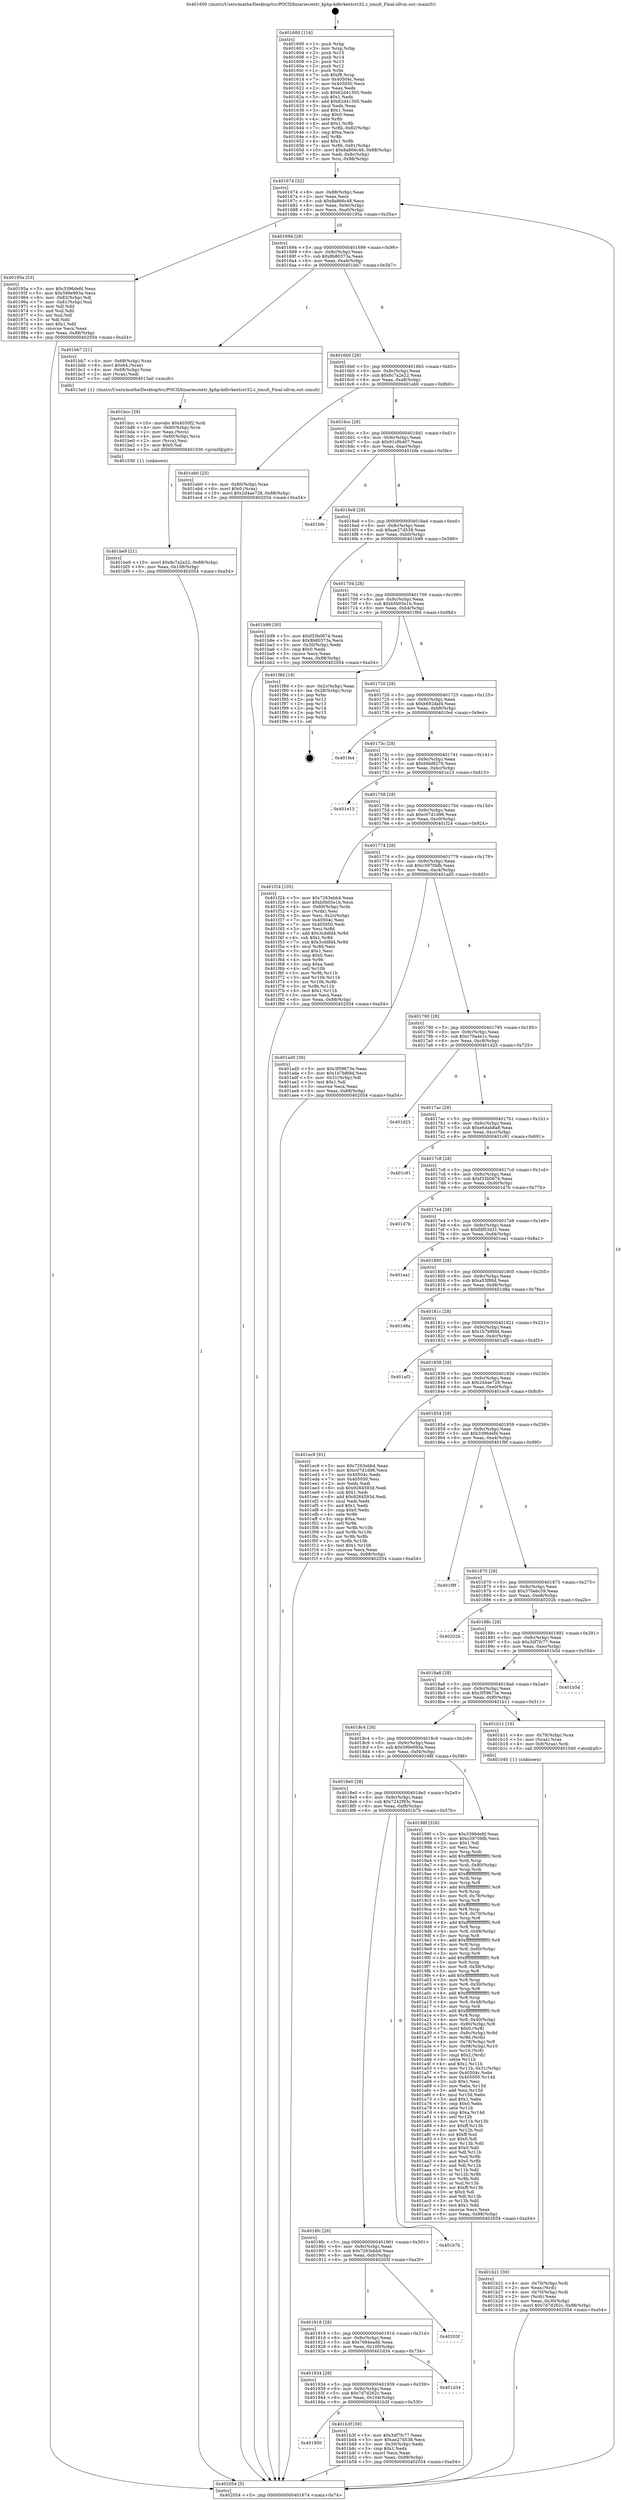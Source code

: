 digraph "0x401600" {
  label = "0x401600 (/mnt/c/Users/mathe/Desktop/tcc/POCII/binaries/extr_kphp-kdbvkextcrc32.c_xmult_Final-ollvm.out::main(0))"
  labelloc = "t"
  node[shape=record]

  Entry [label="",width=0.3,height=0.3,shape=circle,fillcolor=black,style=filled]
  "0x401674" [label="{
     0x401674 [32]\l
     | [instrs]\l
     &nbsp;&nbsp;0x401674 \<+6\>: mov -0x88(%rbp),%eax\l
     &nbsp;&nbsp;0x40167a \<+2\>: mov %eax,%ecx\l
     &nbsp;&nbsp;0x40167c \<+6\>: sub $0x8a866c48,%ecx\l
     &nbsp;&nbsp;0x401682 \<+6\>: mov %eax,-0x9c(%rbp)\l
     &nbsp;&nbsp;0x401688 \<+6\>: mov %ecx,-0xa0(%rbp)\l
     &nbsp;&nbsp;0x40168e \<+6\>: je 000000000040195a \<main+0x35a\>\l
  }"]
  "0x40195a" [label="{
     0x40195a [53]\l
     | [instrs]\l
     &nbsp;&nbsp;0x40195a \<+5\>: mov $0x3396defd,%eax\l
     &nbsp;&nbsp;0x40195f \<+5\>: mov $0x599e993a,%ecx\l
     &nbsp;&nbsp;0x401964 \<+6\>: mov -0x82(%rbp),%dl\l
     &nbsp;&nbsp;0x40196a \<+7\>: mov -0x81(%rbp),%sil\l
     &nbsp;&nbsp;0x401971 \<+3\>: mov %dl,%dil\l
     &nbsp;&nbsp;0x401974 \<+3\>: and %sil,%dil\l
     &nbsp;&nbsp;0x401977 \<+3\>: xor %sil,%dl\l
     &nbsp;&nbsp;0x40197a \<+3\>: or %dl,%dil\l
     &nbsp;&nbsp;0x40197d \<+4\>: test $0x1,%dil\l
     &nbsp;&nbsp;0x401981 \<+3\>: cmovne %ecx,%eax\l
     &nbsp;&nbsp;0x401984 \<+6\>: mov %eax,-0x88(%rbp)\l
     &nbsp;&nbsp;0x40198a \<+5\>: jmp 0000000000402054 \<main+0xa54\>\l
  }"]
  "0x401694" [label="{
     0x401694 [28]\l
     | [instrs]\l
     &nbsp;&nbsp;0x401694 \<+5\>: jmp 0000000000401699 \<main+0x99\>\l
     &nbsp;&nbsp;0x401699 \<+6\>: mov -0x9c(%rbp),%eax\l
     &nbsp;&nbsp;0x40169f \<+5\>: sub $0x8b80373a,%eax\l
     &nbsp;&nbsp;0x4016a4 \<+6\>: mov %eax,-0xa4(%rbp)\l
     &nbsp;&nbsp;0x4016aa \<+6\>: je 0000000000401bb7 \<main+0x5b7\>\l
  }"]
  "0x402054" [label="{
     0x402054 [5]\l
     | [instrs]\l
     &nbsp;&nbsp;0x402054 \<+5\>: jmp 0000000000401674 \<main+0x74\>\l
  }"]
  "0x401600" [label="{
     0x401600 [116]\l
     | [instrs]\l
     &nbsp;&nbsp;0x401600 \<+1\>: push %rbp\l
     &nbsp;&nbsp;0x401601 \<+3\>: mov %rsp,%rbp\l
     &nbsp;&nbsp;0x401604 \<+2\>: push %r15\l
     &nbsp;&nbsp;0x401606 \<+2\>: push %r14\l
     &nbsp;&nbsp;0x401608 \<+2\>: push %r13\l
     &nbsp;&nbsp;0x40160a \<+2\>: push %r12\l
     &nbsp;&nbsp;0x40160c \<+1\>: push %rbx\l
     &nbsp;&nbsp;0x40160d \<+7\>: sub $0xf8,%rsp\l
     &nbsp;&nbsp;0x401614 \<+7\>: mov 0x40504c,%eax\l
     &nbsp;&nbsp;0x40161b \<+7\>: mov 0x405050,%ecx\l
     &nbsp;&nbsp;0x401622 \<+2\>: mov %eax,%edx\l
     &nbsp;&nbsp;0x401624 \<+6\>: sub $0x62d41305,%edx\l
     &nbsp;&nbsp;0x40162a \<+3\>: sub $0x1,%edx\l
     &nbsp;&nbsp;0x40162d \<+6\>: add $0x62d41305,%edx\l
     &nbsp;&nbsp;0x401633 \<+3\>: imul %edx,%eax\l
     &nbsp;&nbsp;0x401636 \<+3\>: and $0x1,%eax\l
     &nbsp;&nbsp;0x401639 \<+3\>: cmp $0x0,%eax\l
     &nbsp;&nbsp;0x40163c \<+4\>: sete %r8b\l
     &nbsp;&nbsp;0x401640 \<+4\>: and $0x1,%r8b\l
     &nbsp;&nbsp;0x401644 \<+7\>: mov %r8b,-0x82(%rbp)\l
     &nbsp;&nbsp;0x40164b \<+3\>: cmp $0xa,%ecx\l
     &nbsp;&nbsp;0x40164e \<+4\>: setl %r8b\l
     &nbsp;&nbsp;0x401652 \<+4\>: and $0x1,%r8b\l
     &nbsp;&nbsp;0x401656 \<+7\>: mov %r8b,-0x81(%rbp)\l
     &nbsp;&nbsp;0x40165d \<+10\>: movl $0x8a866c48,-0x88(%rbp)\l
     &nbsp;&nbsp;0x401667 \<+6\>: mov %edi,-0x8c(%rbp)\l
     &nbsp;&nbsp;0x40166d \<+7\>: mov %rsi,-0x98(%rbp)\l
  }"]
  Exit [label="",width=0.3,height=0.3,shape=circle,fillcolor=black,style=filled,peripheries=2]
  "0x401bb7" [label="{
     0x401bb7 [21]\l
     | [instrs]\l
     &nbsp;&nbsp;0x401bb7 \<+4\>: mov -0x68(%rbp),%rax\l
     &nbsp;&nbsp;0x401bbb \<+6\>: movl $0x64,(%rax)\l
     &nbsp;&nbsp;0x401bc1 \<+4\>: mov -0x68(%rbp),%rax\l
     &nbsp;&nbsp;0x401bc5 \<+2\>: mov (%rax),%edi\l
     &nbsp;&nbsp;0x401bc7 \<+5\>: call 00000000004013a0 \<xmult\>\l
     | [calls]\l
     &nbsp;&nbsp;0x4013a0 \{1\} (/mnt/c/Users/mathe/Desktop/tcc/POCII/binaries/extr_kphp-kdbvkextcrc32.c_xmult_Final-ollvm.out::xmult)\l
  }"]
  "0x4016b0" [label="{
     0x4016b0 [28]\l
     | [instrs]\l
     &nbsp;&nbsp;0x4016b0 \<+5\>: jmp 00000000004016b5 \<main+0xb5\>\l
     &nbsp;&nbsp;0x4016b5 \<+6\>: mov -0x9c(%rbp),%eax\l
     &nbsp;&nbsp;0x4016bb \<+5\>: sub $0x8c7a2e22,%eax\l
     &nbsp;&nbsp;0x4016c0 \<+6\>: mov %eax,-0xa8(%rbp)\l
     &nbsp;&nbsp;0x4016c6 \<+6\>: je 0000000000401eb0 \<main+0x8b0\>\l
  }"]
  "0x401be9" [label="{
     0x401be9 [21]\l
     | [instrs]\l
     &nbsp;&nbsp;0x401be9 \<+10\>: movl $0x8c7a2e22,-0x88(%rbp)\l
     &nbsp;&nbsp;0x401bf3 \<+6\>: mov %eax,-0x108(%rbp)\l
     &nbsp;&nbsp;0x401bf9 \<+5\>: jmp 0000000000402054 \<main+0xa54\>\l
  }"]
  "0x401eb0" [label="{
     0x401eb0 [25]\l
     | [instrs]\l
     &nbsp;&nbsp;0x401eb0 \<+4\>: mov -0x80(%rbp),%rax\l
     &nbsp;&nbsp;0x401eb4 \<+6\>: movl $0x0,(%rax)\l
     &nbsp;&nbsp;0x401eba \<+10\>: movl $0x2d4ae728,-0x88(%rbp)\l
     &nbsp;&nbsp;0x401ec4 \<+5\>: jmp 0000000000402054 \<main+0xa54\>\l
  }"]
  "0x4016cc" [label="{
     0x4016cc [28]\l
     | [instrs]\l
     &nbsp;&nbsp;0x4016cc \<+5\>: jmp 00000000004016d1 \<main+0xd1\>\l
     &nbsp;&nbsp;0x4016d1 \<+6\>: mov -0x9c(%rbp),%eax\l
     &nbsp;&nbsp;0x4016d7 \<+5\>: sub $0x91c9b407,%eax\l
     &nbsp;&nbsp;0x4016dc \<+6\>: mov %eax,-0xac(%rbp)\l
     &nbsp;&nbsp;0x4016e2 \<+6\>: je 0000000000401bfe \<main+0x5fe\>\l
  }"]
  "0x401bcc" [label="{
     0x401bcc [29]\l
     | [instrs]\l
     &nbsp;&nbsp;0x401bcc \<+10\>: movabs $0x4030f2,%rdi\l
     &nbsp;&nbsp;0x401bd6 \<+4\>: mov -0x60(%rbp),%rcx\l
     &nbsp;&nbsp;0x401bda \<+2\>: mov %eax,(%rcx)\l
     &nbsp;&nbsp;0x401bdc \<+4\>: mov -0x60(%rbp),%rcx\l
     &nbsp;&nbsp;0x401be0 \<+2\>: mov (%rcx),%esi\l
     &nbsp;&nbsp;0x401be2 \<+2\>: mov $0x0,%al\l
     &nbsp;&nbsp;0x401be4 \<+5\>: call 0000000000401030 \<printf@plt\>\l
     | [calls]\l
     &nbsp;&nbsp;0x401030 \{1\} (unknown)\l
  }"]
  "0x401bfe" [label="{
     0x401bfe\l
  }", style=dashed]
  "0x4016e8" [label="{
     0x4016e8 [28]\l
     | [instrs]\l
     &nbsp;&nbsp;0x4016e8 \<+5\>: jmp 00000000004016ed \<main+0xed\>\l
     &nbsp;&nbsp;0x4016ed \<+6\>: mov -0x9c(%rbp),%eax\l
     &nbsp;&nbsp;0x4016f3 \<+5\>: sub $0xae27d538,%eax\l
     &nbsp;&nbsp;0x4016f8 \<+6\>: mov %eax,-0xb0(%rbp)\l
     &nbsp;&nbsp;0x4016fe \<+6\>: je 0000000000401b99 \<main+0x599\>\l
  }"]
  "0x401950" [label="{
     0x401950\l
  }", style=dashed]
  "0x401b99" [label="{
     0x401b99 [30]\l
     | [instrs]\l
     &nbsp;&nbsp;0x401b99 \<+5\>: mov $0xf33b0674,%eax\l
     &nbsp;&nbsp;0x401b9e \<+5\>: mov $0x8b80373a,%ecx\l
     &nbsp;&nbsp;0x401ba3 \<+3\>: mov -0x30(%rbp),%edx\l
     &nbsp;&nbsp;0x401ba6 \<+3\>: cmp $0x0,%edx\l
     &nbsp;&nbsp;0x401ba9 \<+3\>: cmove %ecx,%eax\l
     &nbsp;&nbsp;0x401bac \<+6\>: mov %eax,-0x88(%rbp)\l
     &nbsp;&nbsp;0x401bb2 \<+5\>: jmp 0000000000402054 \<main+0xa54\>\l
  }"]
  "0x401704" [label="{
     0x401704 [28]\l
     | [instrs]\l
     &nbsp;&nbsp;0x401704 \<+5\>: jmp 0000000000401709 \<main+0x109\>\l
     &nbsp;&nbsp;0x401709 \<+6\>: mov -0x9c(%rbp),%eax\l
     &nbsp;&nbsp;0x40170f \<+5\>: sub $0xb5b05e1b,%eax\l
     &nbsp;&nbsp;0x401714 \<+6\>: mov %eax,-0xb4(%rbp)\l
     &nbsp;&nbsp;0x40171a \<+6\>: je 0000000000401f8d \<main+0x98d\>\l
  }"]
  "0x401b3f" [label="{
     0x401b3f [30]\l
     | [instrs]\l
     &nbsp;&nbsp;0x401b3f \<+5\>: mov $0x3df7fc77,%eax\l
     &nbsp;&nbsp;0x401b44 \<+5\>: mov $0xae27d538,%ecx\l
     &nbsp;&nbsp;0x401b49 \<+3\>: mov -0x30(%rbp),%edx\l
     &nbsp;&nbsp;0x401b4c \<+3\>: cmp $0x1,%edx\l
     &nbsp;&nbsp;0x401b4f \<+3\>: cmovl %ecx,%eax\l
     &nbsp;&nbsp;0x401b52 \<+6\>: mov %eax,-0x88(%rbp)\l
     &nbsp;&nbsp;0x401b58 \<+5\>: jmp 0000000000402054 \<main+0xa54\>\l
  }"]
  "0x401f8d" [label="{
     0x401f8d [18]\l
     | [instrs]\l
     &nbsp;&nbsp;0x401f8d \<+3\>: mov -0x2c(%rbp),%eax\l
     &nbsp;&nbsp;0x401f90 \<+4\>: lea -0x28(%rbp),%rsp\l
     &nbsp;&nbsp;0x401f94 \<+1\>: pop %rbx\l
     &nbsp;&nbsp;0x401f95 \<+2\>: pop %r12\l
     &nbsp;&nbsp;0x401f97 \<+2\>: pop %r13\l
     &nbsp;&nbsp;0x401f99 \<+2\>: pop %r14\l
     &nbsp;&nbsp;0x401f9b \<+2\>: pop %r15\l
     &nbsp;&nbsp;0x401f9d \<+1\>: pop %rbp\l
     &nbsp;&nbsp;0x401f9e \<+1\>: ret\l
  }"]
  "0x401720" [label="{
     0x401720 [28]\l
     | [instrs]\l
     &nbsp;&nbsp;0x401720 \<+5\>: jmp 0000000000401725 \<main+0x125\>\l
     &nbsp;&nbsp;0x401725 \<+6\>: mov -0x9c(%rbp),%eax\l
     &nbsp;&nbsp;0x40172b \<+5\>: sub $0xb692daf4,%eax\l
     &nbsp;&nbsp;0x401730 \<+6\>: mov %eax,-0xb8(%rbp)\l
     &nbsp;&nbsp;0x401736 \<+6\>: je 0000000000401fe4 \<main+0x9e4\>\l
  }"]
  "0x401934" [label="{
     0x401934 [28]\l
     | [instrs]\l
     &nbsp;&nbsp;0x401934 \<+5\>: jmp 0000000000401939 \<main+0x339\>\l
     &nbsp;&nbsp;0x401939 \<+6\>: mov -0x9c(%rbp),%eax\l
     &nbsp;&nbsp;0x40193f \<+5\>: sub $0x7d7d262c,%eax\l
     &nbsp;&nbsp;0x401944 \<+6\>: mov %eax,-0x104(%rbp)\l
     &nbsp;&nbsp;0x40194a \<+6\>: je 0000000000401b3f \<main+0x53f\>\l
  }"]
  "0x401fe4" [label="{
     0x401fe4\l
  }", style=dashed]
  "0x40173c" [label="{
     0x40173c [28]\l
     | [instrs]\l
     &nbsp;&nbsp;0x40173c \<+5\>: jmp 0000000000401741 \<main+0x141\>\l
     &nbsp;&nbsp;0x401741 \<+6\>: mov -0x9c(%rbp),%eax\l
     &nbsp;&nbsp;0x401747 \<+5\>: sub $0xb6bf8276,%eax\l
     &nbsp;&nbsp;0x40174c \<+6\>: mov %eax,-0xbc(%rbp)\l
     &nbsp;&nbsp;0x401752 \<+6\>: je 0000000000401e13 \<main+0x813\>\l
  }"]
  "0x401d34" [label="{
     0x401d34\l
  }", style=dashed]
  "0x401e13" [label="{
     0x401e13\l
  }", style=dashed]
  "0x401758" [label="{
     0x401758 [28]\l
     | [instrs]\l
     &nbsp;&nbsp;0x401758 \<+5\>: jmp 000000000040175d \<main+0x15d\>\l
     &nbsp;&nbsp;0x40175d \<+6\>: mov -0x9c(%rbp),%eax\l
     &nbsp;&nbsp;0x401763 \<+5\>: sub $0xc07d1d96,%eax\l
     &nbsp;&nbsp;0x401768 \<+6\>: mov %eax,-0xc0(%rbp)\l
     &nbsp;&nbsp;0x40176e \<+6\>: je 0000000000401f24 \<main+0x924\>\l
  }"]
  "0x401918" [label="{
     0x401918 [28]\l
     | [instrs]\l
     &nbsp;&nbsp;0x401918 \<+5\>: jmp 000000000040191d \<main+0x31d\>\l
     &nbsp;&nbsp;0x40191d \<+6\>: mov -0x9c(%rbp),%eax\l
     &nbsp;&nbsp;0x401923 \<+5\>: sub $0x7684ead6,%eax\l
     &nbsp;&nbsp;0x401928 \<+6\>: mov %eax,-0x100(%rbp)\l
     &nbsp;&nbsp;0x40192e \<+6\>: je 0000000000401d34 \<main+0x734\>\l
  }"]
  "0x401f24" [label="{
     0x401f24 [105]\l
     | [instrs]\l
     &nbsp;&nbsp;0x401f24 \<+5\>: mov $0x7263ebb4,%eax\l
     &nbsp;&nbsp;0x401f29 \<+5\>: mov $0xb5b05e1b,%ecx\l
     &nbsp;&nbsp;0x401f2e \<+4\>: mov -0x80(%rbp),%rdx\l
     &nbsp;&nbsp;0x401f32 \<+2\>: mov (%rdx),%esi\l
     &nbsp;&nbsp;0x401f34 \<+3\>: mov %esi,-0x2c(%rbp)\l
     &nbsp;&nbsp;0x401f37 \<+7\>: mov 0x40504c,%esi\l
     &nbsp;&nbsp;0x401f3e \<+7\>: mov 0x405050,%edi\l
     &nbsp;&nbsp;0x401f45 \<+3\>: mov %esi,%r8d\l
     &nbsp;&nbsp;0x401f48 \<+7\>: add $0x3cddfd4,%r8d\l
     &nbsp;&nbsp;0x401f4f \<+4\>: sub $0x1,%r8d\l
     &nbsp;&nbsp;0x401f53 \<+7\>: sub $0x3cddfd4,%r8d\l
     &nbsp;&nbsp;0x401f5a \<+4\>: imul %r8d,%esi\l
     &nbsp;&nbsp;0x401f5e \<+3\>: and $0x1,%esi\l
     &nbsp;&nbsp;0x401f61 \<+3\>: cmp $0x0,%esi\l
     &nbsp;&nbsp;0x401f64 \<+4\>: sete %r9b\l
     &nbsp;&nbsp;0x401f68 \<+3\>: cmp $0xa,%edi\l
     &nbsp;&nbsp;0x401f6b \<+4\>: setl %r10b\l
     &nbsp;&nbsp;0x401f6f \<+3\>: mov %r9b,%r11b\l
     &nbsp;&nbsp;0x401f72 \<+3\>: and %r10b,%r11b\l
     &nbsp;&nbsp;0x401f75 \<+3\>: xor %r10b,%r9b\l
     &nbsp;&nbsp;0x401f78 \<+3\>: or %r9b,%r11b\l
     &nbsp;&nbsp;0x401f7b \<+4\>: test $0x1,%r11b\l
     &nbsp;&nbsp;0x401f7f \<+3\>: cmovne %ecx,%eax\l
     &nbsp;&nbsp;0x401f82 \<+6\>: mov %eax,-0x88(%rbp)\l
     &nbsp;&nbsp;0x401f88 \<+5\>: jmp 0000000000402054 \<main+0xa54\>\l
  }"]
  "0x401774" [label="{
     0x401774 [28]\l
     | [instrs]\l
     &nbsp;&nbsp;0x401774 \<+5\>: jmp 0000000000401779 \<main+0x179\>\l
     &nbsp;&nbsp;0x401779 \<+6\>: mov -0x9c(%rbp),%eax\l
     &nbsp;&nbsp;0x40177f \<+5\>: sub $0xc5970bfb,%eax\l
     &nbsp;&nbsp;0x401784 \<+6\>: mov %eax,-0xc4(%rbp)\l
     &nbsp;&nbsp;0x40178a \<+6\>: je 0000000000401ad5 \<main+0x4d5\>\l
  }"]
  "0x40203f" [label="{
     0x40203f\l
  }", style=dashed]
  "0x401ad5" [label="{
     0x401ad5 [30]\l
     | [instrs]\l
     &nbsp;&nbsp;0x401ad5 \<+5\>: mov $0x3f59673e,%eax\l
     &nbsp;&nbsp;0x401ada \<+5\>: mov $0x1b7b8fdd,%ecx\l
     &nbsp;&nbsp;0x401adf \<+3\>: mov -0x31(%rbp),%dl\l
     &nbsp;&nbsp;0x401ae2 \<+3\>: test $0x1,%dl\l
     &nbsp;&nbsp;0x401ae5 \<+3\>: cmovne %ecx,%eax\l
     &nbsp;&nbsp;0x401ae8 \<+6\>: mov %eax,-0x88(%rbp)\l
     &nbsp;&nbsp;0x401aee \<+5\>: jmp 0000000000402054 \<main+0xa54\>\l
  }"]
  "0x401790" [label="{
     0x401790 [28]\l
     | [instrs]\l
     &nbsp;&nbsp;0x401790 \<+5\>: jmp 0000000000401795 \<main+0x195\>\l
     &nbsp;&nbsp;0x401795 \<+6\>: mov -0x9c(%rbp),%eax\l
     &nbsp;&nbsp;0x40179b \<+5\>: sub $0xc70a4e1c,%eax\l
     &nbsp;&nbsp;0x4017a0 \<+6\>: mov %eax,-0xc8(%rbp)\l
     &nbsp;&nbsp;0x4017a6 \<+6\>: je 0000000000401d25 \<main+0x725\>\l
  }"]
  "0x4018fc" [label="{
     0x4018fc [28]\l
     | [instrs]\l
     &nbsp;&nbsp;0x4018fc \<+5\>: jmp 0000000000401901 \<main+0x301\>\l
     &nbsp;&nbsp;0x401901 \<+6\>: mov -0x9c(%rbp),%eax\l
     &nbsp;&nbsp;0x401907 \<+5\>: sub $0x7263ebb4,%eax\l
     &nbsp;&nbsp;0x40190c \<+6\>: mov %eax,-0xfc(%rbp)\l
     &nbsp;&nbsp;0x401912 \<+6\>: je 000000000040203f \<main+0xa3f\>\l
  }"]
  "0x401d25" [label="{
     0x401d25\l
  }", style=dashed]
  "0x4017ac" [label="{
     0x4017ac [28]\l
     | [instrs]\l
     &nbsp;&nbsp;0x4017ac \<+5\>: jmp 00000000004017b1 \<main+0x1b1\>\l
     &nbsp;&nbsp;0x4017b1 \<+6\>: mov -0x9c(%rbp),%eax\l
     &nbsp;&nbsp;0x4017b7 \<+5\>: sub $0xe6dab8a8,%eax\l
     &nbsp;&nbsp;0x4017bc \<+6\>: mov %eax,-0xcc(%rbp)\l
     &nbsp;&nbsp;0x4017c2 \<+6\>: je 0000000000401c91 \<main+0x691\>\l
  }"]
  "0x401b7b" [label="{
     0x401b7b\l
  }", style=dashed]
  "0x401c91" [label="{
     0x401c91\l
  }", style=dashed]
  "0x4017c8" [label="{
     0x4017c8 [28]\l
     | [instrs]\l
     &nbsp;&nbsp;0x4017c8 \<+5\>: jmp 00000000004017cd \<main+0x1cd\>\l
     &nbsp;&nbsp;0x4017cd \<+6\>: mov -0x9c(%rbp),%eax\l
     &nbsp;&nbsp;0x4017d3 \<+5\>: sub $0xf33b0674,%eax\l
     &nbsp;&nbsp;0x4017d8 \<+6\>: mov %eax,-0xd0(%rbp)\l
     &nbsp;&nbsp;0x4017de \<+6\>: je 0000000000401d7b \<main+0x77b\>\l
  }"]
  "0x401b21" [label="{
     0x401b21 [30]\l
     | [instrs]\l
     &nbsp;&nbsp;0x401b21 \<+4\>: mov -0x70(%rbp),%rdi\l
     &nbsp;&nbsp;0x401b25 \<+2\>: mov %eax,(%rdi)\l
     &nbsp;&nbsp;0x401b27 \<+4\>: mov -0x70(%rbp),%rdi\l
     &nbsp;&nbsp;0x401b2b \<+2\>: mov (%rdi),%eax\l
     &nbsp;&nbsp;0x401b2d \<+3\>: mov %eax,-0x30(%rbp)\l
     &nbsp;&nbsp;0x401b30 \<+10\>: movl $0x7d7d262c,-0x88(%rbp)\l
     &nbsp;&nbsp;0x401b3a \<+5\>: jmp 0000000000402054 \<main+0xa54\>\l
  }"]
  "0x401d7b" [label="{
     0x401d7b\l
  }", style=dashed]
  "0x4017e4" [label="{
     0x4017e4 [28]\l
     | [instrs]\l
     &nbsp;&nbsp;0x4017e4 \<+5\>: jmp 00000000004017e9 \<main+0x1e9\>\l
     &nbsp;&nbsp;0x4017e9 \<+6\>: mov -0x9c(%rbp),%eax\l
     &nbsp;&nbsp;0x4017ef \<+5\>: sub $0xfdf53d31,%eax\l
     &nbsp;&nbsp;0x4017f4 \<+6\>: mov %eax,-0xd4(%rbp)\l
     &nbsp;&nbsp;0x4017fa \<+6\>: je 0000000000401ea1 \<main+0x8a1\>\l
  }"]
  "0x4018e0" [label="{
     0x4018e0 [28]\l
     | [instrs]\l
     &nbsp;&nbsp;0x4018e0 \<+5\>: jmp 00000000004018e5 \<main+0x2e5\>\l
     &nbsp;&nbsp;0x4018e5 \<+6\>: mov -0x9c(%rbp),%eax\l
     &nbsp;&nbsp;0x4018eb \<+5\>: sub $0x7242f93c,%eax\l
     &nbsp;&nbsp;0x4018f0 \<+6\>: mov %eax,-0xf8(%rbp)\l
     &nbsp;&nbsp;0x4018f6 \<+6\>: je 0000000000401b7b \<main+0x57b\>\l
  }"]
  "0x401ea1" [label="{
     0x401ea1\l
  }", style=dashed]
  "0x401800" [label="{
     0x401800 [28]\l
     | [instrs]\l
     &nbsp;&nbsp;0x401800 \<+5\>: jmp 0000000000401805 \<main+0x205\>\l
     &nbsp;&nbsp;0x401805 \<+6\>: mov -0x9c(%rbp),%eax\l
     &nbsp;&nbsp;0x40180b \<+5\>: sub $0xa53f88d,%eax\l
     &nbsp;&nbsp;0x401810 \<+6\>: mov %eax,-0xd8(%rbp)\l
     &nbsp;&nbsp;0x401816 \<+6\>: je 0000000000401d8a \<main+0x78a\>\l
  }"]
  "0x40198f" [label="{
     0x40198f [326]\l
     | [instrs]\l
     &nbsp;&nbsp;0x40198f \<+5\>: mov $0x3396defd,%eax\l
     &nbsp;&nbsp;0x401994 \<+5\>: mov $0xc5970bfb,%ecx\l
     &nbsp;&nbsp;0x401999 \<+2\>: mov $0x1,%dl\l
     &nbsp;&nbsp;0x40199b \<+2\>: xor %esi,%esi\l
     &nbsp;&nbsp;0x40199d \<+3\>: mov %rsp,%rdi\l
     &nbsp;&nbsp;0x4019a0 \<+4\>: add $0xfffffffffffffff0,%rdi\l
     &nbsp;&nbsp;0x4019a4 \<+3\>: mov %rdi,%rsp\l
     &nbsp;&nbsp;0x4019a7 \<+4\>: mov %rdi,-0x80(%rbp)\l
     &nbsp;&nbsp;0x4019ab \<+3\>: mov %rsp,%rdi\l
     &nbsp;&nbsp;0x4019ae \<+4\>: add $0xfffffffffffffff0,%rdi\l
     &nbsp;&nbsp;0x4019b2 \<+3\>: mov %rdi,%rsp\l
     &nbsp;&nbsp;0x4019b5 \<+3\>: mov %rsp,%r8\l
     &nbsp;&nbsp;0x4019b8 \<+4\>: add $0xfffffffffffffff0,%r8\l
     &nbsp;&nbsp;0x4019bc \<+3\>: mov %r8,%rsp\l
     &nbsp;&nbsp;0x4019bf \<+4\>: mov %r8,-0x78(%rbp)\l
     &nbsp;&nbsp;0x4019c3 \<+3\>: mov %rsp,%r8\l
     &nbsp;&nbsp;0x4019c6 \<+4\>: add $0xfffffffffffffff0,%r8\l
     &nbsp;&nbsp;0x4019ca \<+3\>: mov %r8,%rsp\l
     &nbsp;&nbsp;0x4019cd \<+4\>: mov %r8,-0x70(%rbp)\l
     &nbsp;&nbsp;0x4019d1 \<+3\>: mov %rsp,%r8\l
     &nbsp;&nbsp;0x4019d4 \<+4\>: add $0xfffffffffffffff0,%r8\l
     &nbsp;&nbsp;0x4019d8 \<+3\>: mov %r8,%rsp\l
     &nbsp;&nbsp;0x4019db \<+4\>: mov %r8,-0x68(%rbp)\l
     &nbsp;&nbsp;0x4019df \<+3\>: mov %rsp,%r8\l
     &nbsp;&nbsp;0x4019e2 \<+4\>: add $0xfffffffffffffff0,%r8\l
     &nbsp;&nbsp;0x4019e6 \<+3\>: mov %r8,%rsp\l
     &nbsp;&nbsp;0x4019e9 \<+4\>: mov %r8,-0x60(%rbp)\l
     &nbsp;&nbsp;0x4019ed \<+3\>: mov %rsp,%r8\l
     &nbsp;&nbsp;0x4019f0 \<+4\>: add $0xfffffffffffffff0,%r8\l
     &nbsp;&nbsp;0x4019f4 \<+3\>: mov %r8,%rsp\l
     &nbsp;&nbsp;0x4019f7 \<+4\>: mov %r8,-0x58(%rbp)\l
     &nbsp;&nbsp;0x4019fb \<+3\>: mov %rsp,%r8\l
     &nbsp;&nbsp;0x4019fe \<+4\>: add $0xfffffffffffffff0,%r8\l
     &nbsp;&nbsp;0x401a02 \<+3\>: mov %r8,%rsp\l
     &nbsp;&nbsp;0x401a05 \<+4\>: mov %r8,-0x50(%rbp)\l
     &nbsp;&nbsp;0x401a09 \<+3\>: mov %rsp,%r8\l
     &nbsp;&nbsp;0x401a0c \<+4\>: add $0xfffffffffffffff0,%r8\l
     &nbsp;&nbsp;0x401a10 \<+3\>: mov %r8,%rsp\l
     &nbsp;&nbsp;0x401a13 \<+4\>: mov %r8,-0x48(%rbp)\l
     &nbsp;&nbsp;0x401a17 \<+3\>: mov %rsp,%r8\l
     &nbsp;&nbsp;0x401a1a \<+4\>: add $0xfffffffffffffff0,%r8\l
     &nbsp;&nbsp;0x401a1e \<+3\>: mov %r8,%rsp\l
     &nbsp;&nbsp;0x401a21 \<+4\>: mov %r8,-0x40(%rbp)\l
     &nbsp;&nbsp;0x401a25 \<+4\>: mov -0x80(%rbp),%r8\l
     &nbsp;&nbsp;0x401a29 \<+7\>: movl $0x0,(%r8)\l
     &nbsp;&nbsp;0x401a30 \<+7\>: mov -0x8c(%rbp),%r9d\l
     &nbsp;&nbsp;0x401a37 \<+3\>: mov %r9d,(%rdi)\l
     &nbsp;&nbsp;0x401a3a \<+4\>: mov -0x78(%rbp),%r8\l
     &nbsp;&nbsp;0x401a3e \<+7\>: mov -0x98(%rbp),%r10\l
     &nbsp;&nbsp;0x401a45 \<+3\>: mov %r10,(%r8)\l
     &nbsp;&nbsp;0x401a48 \<+3\>: cmpl $0x2,(%rdi)\l
     &nbsp;&nbsp;0x401a4b \<+4\>: setne %r11b\l
     &nbsp;&nbsp;0x401a4f \<+4\>: and $0x1,%r11b\l
     &nbsp;&nbsp;0x401a53 \<+4\>: mov %r11b,-0x31(%rbp)\l
     &nbsp;&nbsp;0x401a57 \<+7\>: mov 0x40504c,%ebx\l
     &nbsp;&nbsp;0x401a5e \<+8\>: mov 0x405050,%r14d\l
     &nbsp;&nbsp;0x401a66 \<+3\>: sub $0x1,%esi\l
     &nbsp;&nbsp;0x401a69 \<+3\>: mov %ebx,%r15d\l
     &nbsp;&nbsp;0x401a6c \<+3\>: add %esi,%r15d\l
     &nbsp;&nbsp;0x401a6f \<+4\>: imul %r15d,%ebx\l
     &nbsp;&nbsp;0x401a73 \<+3\>: and $0x1,%ebx\l
     &nbsp;&nbsp;0x401a76 \<+3\>: cmp $0x0,%ebx\l
     &nbsp;&nbsp;0x401a79 \<+4\>: sete %r11b\l
     &nbsp;&nbsp;0x401a7d \<+4\>: cmp $0xa,%r14d\l
     &nbsp;&nbsp;0x401a81 \<+4\>: setl %r12b\l
     &nbsp;&nbsp;0x401a85 \<+3\>: mov %r11b,%r13b\l
     &nbsp;&nbsp;0x401a88 \<+4\>: xor $0xff,%r13b\l
     &nbsp;&nbsp;0x401a8c \<+3\>: mov %r12b,%sil\l
     &nbsp;&nbsp;0x401a8f \<+4\>: xor $0xff,%sil\l
     &nbsp;&nbsp;0x401a93 \<+3\>: xor $0x0,%dl\l
     &nbsp;&nbsp;0x401a96 \<+3\>: mov %r13b,%dil\l
     &nbsp;&nbsp;0x401a99 \<+4\>: and $0x0,%dil\l
     &nbsp;&nbsp;0x401a9d \<+3\>: and %dl,%r11b\l
     &nbsp;&nbsp;0x401aa0 \<+3\>: mov %sil,%r8b\l
     &nbsp;&nbsp;0x401aa3 \<+4\>: and $0x0,%r8b\l
     &nbsp;&nbsp;0x401aa7 \<+3\>: and %dl,%r12b\l
     &nbsp;&nbsp;0x401aaa \<+3\>: or %r11b,%dil\l
     &nbsp;&nbsp;0x401aad \<+3\>: or %r12b,%r8b\l
     &nbsp;&nbsp;0x401ab0 \<+3\>: xor %r8b,%dil\l
     &nbsp;&nbsp;0x401ab3 \<+3\>: or %sil,%r13b\l
     &nbsp;&nbsp;0x401ab6 \<+4\>: xor $0xff,%r13b\l
     &nbsp;&nbsp;0x401aba \<+3\>: or $0x0,%dl\l
     &nbsp;&nbsp;0x401abd \<+3\>: and %dl,%r13b\l
     &nbsp;&nbsp;0x401ac0 \<+3\>: or %r13b,%dil\l
     &nbsp;&nbsp;0x401ac3 \<+4\>: test $0x1,%dil\l
     &nbsp;&nbsp;0x401ac7 \<+3\>: cmovne %ecx,%eax\l
     &nbsp;&nbsp;0x401aca \<+6\>: mov %eax,-0x88(%rbp)\l
     &nbsp;&nbsp;0x401ad0 \<+5\>: jmp 0000000000402054 \<main+0xa54\>\l
  }"]
  "0x401d8a" [label="{
     0x401d8a\l
  }", style=dashed]
  "0x40181c" [label="{
     0x40181c [28]\l
     | [instrs]\l
     &nbsp;&nbsp;0x40181c \<+5\>: jmp 0000000000401821 \<main+0x221\>\l
     &nbsp;&nbsp;0x401821 \<+6\>: mov -0x9c(%rbp),%eax\l
     &nbsp;&nbsp;0x401827 \<+5\>: sub $0x1b7b8fdd,%eax\l
     &nbsp;&nbsp;0x40182c \<+6\>: mov %eax,-0xdc(%rbp)\l
     &nbsp;&nbsp;0x401832 \<+6\>: je 0000000000401af3 \<main+0x4f3\>\l
  }"]
  "0x4018c4" [label="{
     0x4018c4 [28]\l
     | [instrs]\l
     &nbsp;&nbsp;0x4018c4 \<+5\>: jmp 00000000004018c9 \<main+0x2c9\>\l
     &nbsp;&nbsp;0x4018c9 \<+6\>: mov -0x9c(%rbp),%eax\l
     &nbsp;&nbsp;0x4018cf \<+5\>: sub $0x599e993a,%eax\l
     &nbsp;&nbsp;0x4018d4 \<+6\>: mov %eax,-0xf4(%rbp)\l
     &nbsp;&nbsp;0x4018da \<+6\>: je 000000000040198f \<main+0x38f\>\l
  }"]
  "0x401af3" [label="{
     0x401af3\l
  }", style=dashed]
  "0x401838" [label="{
     0x401838 [28]\l
     | [instrs]\l
     &nbsp;&nbsp;0x401838 \<+5\>: jmp 000000000040183d \<main+0x23d\>\l
     &nbsp;&nbsp;0x40183d \<+6\>: mov -0x9c(%rbp),%eax\l
     &nbsp;&nbsp;0x401843 \<+5\>: sub $0x2d4ae728,%eax\l
     &nbsp;&nbsp;0x401848 \<+6\>: mov %eax,-0xe0(%rbp)\l
     &nbsp;&nbsp;0x40184e \<+6\>: je 0000000000401ec9 \<main+0x8c9\>\l
  }"]
  "0x401b11" [label="{
     0x401b11 [16]\l
     | [instrs]\l
     &nbsp;&nbsp;0x401b11 \<+4\>: mov -0x78(%rbp),%rax\l
     &nbsp;&nbsp;0x401b15 \<+3\>: mov (%rax),%rax\l
     &nbsp;&nbsp;0x401b18 \<+4\>: mov 0x8(%rax),%rdi\l
     &nbsp;&nbsp;0x401b1c \<+5\>: call 0000000000401040 \<atoi@plt\>\l
     | [calls]\l
     &nbsp;&nbsp;0x401040 \{1\} (unknown)\l
  }"]
  "0x401ec9" [label="{
     0x401ec9 [91]\l
     | [instrs]\l
     &nbsp;&nbsp;0x401ec9 \<+5\>: mov $0x7263ebb4,%eax\l
     &nbsp;&nbsp;0x401ece \<+5\>: mov $0xc07d1d96,%ecx\l
     &nbsp;&nbsp;0x401ed3 \<+7\>: mov 0x40504c,%edx\l
     &nbsp;&nbsp;0x401eda \<+7\>: mov 0x405050,%esi\l
     &nbsp;&nbsp;0x401ee1 \<+2\>: mov %edx,%edi\l
     &nbsp;&nbsp;0x401ee3 \<+6\>: sub $0x9264593d,%edi\l
     &nbsp;&nbsp;0x401ee9 \<+3\>: sub $0x1,%edi\l
     &nbsp;&nbsp;0x401eec \<+6\>: add $0x9264593d,%edi\l
     &nbsp;&nbsp;0x401ef2 \<+3\>: imul %edi,%edx\l
     &nbsp;&nbsp;0x401ef5 \<+3\>: and $0x1,%edx\l
     &nbsp;&nbsp;0x401ef8 \<+3\>: cmp $0x0,%edx\l
     &nbsp;&nbsp;0x401efb \<+4\>: sete %r8b\l
     &nbsp;&nbsp;0x401eff \<+3\>: cmp $0xa,%esi\l
     &nbsp;&nbsp;0x401f02 \<+4\>: setl %r9b\l
     &nbsp;&nbsp;0x401f06 \<+3\>: mov %r8b,%r10b\l
     &nbsp;&nbsp;0x401f09 \<+3\>: and %r9b,%r10b\l
     &nbsp;&nbsp;0x401f0c \<+3\>: xor %r9b,%r8b\l
     &nbsp;&nbsp;0x401f0f \<+3\>: or %r8b,%r10b\l
     &nbsp;&nbsp;0x401f12 \<+4\>: test $0x1,%r10b\l
     &nbsp;&nbsp;0x401f16 \<+3\>: cmovne %ecx,%eax\l
     &nbsp;&nbsp;0x401f19 \<+6\>: mov %eax,-0x88(%rbp)\l
     &nbsp;&nbsp;0x401f1f \<+5\>: jmp 0000000000402054 \<main+0xa54\>\l
  }"]
  "0x401854" [label="{
     0x401854 [28]\l
     | [instrs]\l
     &nbsp;&nbsp;0x401854 \<+5\>: jmp 0000000000401859 \<main+0x259\>\l
     &nbsp;&nbsp;0x401859 \<+6\>: mov -0x9c(%rbp),%eax\l
     &nbsp;&nbsp;0x40185f \<+5\>: sub $0x3396defd,%eax\l
     &nbsp;&nbsp;0x401864 \<+6\>: mov %eax,-0xe4(%rbp)\l
     &nbsp;&nbsp;0x40186a \<+6\>: je 0000000000401f9f \<main+0x99f\>\l
  }"]
  "0x4018a8" [label="{
     0x4018a8 [28]\l
     | [instrs]\l
     &nbsp;&nbsp;0x4018a8 \<+5\>: jmp 00000000004018ad \<main+0x2ad\>\l
     &nbsp;&nbsp;0x4018ad \<+6\>: mov -0x9c(%rbp),%eax\l
     &nbsp;&nbsp;0x4018b3 \<+5\>: sub $0x3f59673e,%eax\l
     &nbsp;&nbsp;0x4018b8 \<+6\>: mov %eax,-0xf0(%rbp)\l
     &nbsp;&nbsp;0x4018be \<+6\>: je 0000000000401b11 \<main+0x511\>\l
  }"]
  "0x401f9f" [label="{
     0x401f9f\l
  }", style=dashed]
  "0x401870" [label="{
     0x401870 [28]\l
     | [instrs]\l
     &nbsp;&nbsp;0x401870 \<+5\>: jmp 0000000000401875 \<main+0x275\>\l
     &nbsp;&nbsp;0x401875 \<+6\>: mov -0x9c(%rbp),%eax\l
     &nbsp;&nbsp;0x40187b \<+5\>: sub $0x370ebc59,%eax\l
     &nbsp;&nbsp;0x401880 \<+6\>: mov %eax,-0xe8(%rbp)\l
     &nbsp;&nbsp;0x401886 \<+6\>: je 000000000040202b \<main+0xa2b\>\l
  }"]
  "0x401b5d" [label="{
     0x401b5d\l
  }", style=dashed]
  "0x40202b" [label="{
     0x40202b\l
  }", style=dashed]
  "0x40188c" [label="{
     0x40188c [28]\l
     | [instrs]\l
     &nbsp;&nbsp;0x40188c \<+5\>: jmp 0000000000401891 \<main+0x291\>\l
     &nbsp;&nbsp;0x401891 \<+6\>: mov -0x9c(%rbp),%eax\l
     &nbsp;&nbsp;0x401897 \<+5\>: sub $0x3df7fc77,%eax\l
     &nbsp;&nbsp;0x40189c \<+6\>: mov %eax,-0xec(%rbp)\l
     &nbsp;&nbsp;0x4018a2 \<+6\>: je 0000000000401b5d \<main+0x55d\>\l
  }"]
  Entry -> "0x401600" [label=" 1"]
  "0x401674" -> "0x40195a" [label=" 1"]
  "0x401674" -> "0x401694" [label=" 10"]
  "0x40195a" -> "0x402054" [label=" 1"]
  "0x401600" -> "0x401674" [label=" 1"]
  "0x402054" -> "0x401674" [label=" 10"]
  "0x401f8d" -> Exit [label=" 1"]
  "0x401694" -> "0x401bb7" [label=" 1"]
  "0x401694" -> "0x4016b0" [label=" 9"]
  "0x401f24" -> "0x402054" [label=" 1"]
  "0x4016b0" -> "0x401eb0" [label=" 1"]
  "0x4016b0" -> "0x4016cc" [label=" 8"]
  "0x401ec9" -> "0x402054" [label=" 1"]
  "0x4016cc" -> "0x401bfe" [label=" 0"]
  "0x4016cc" -> "0x4016e8" [label=" 8"]
  "0x401eb0" -> "0x402054" [label=" 1"]
  "0x4016e8" -> "0x401b99" [label=" 1"]
  "0x4016e8" -> "0x401704" [label=" 7"]
  "0x401be9" -> "0x402054" [label=" 1"]
  "0x401704" -> "0x401f8d" [label=" 1"]
  "0x401704" -> "0x401720" [label=" 6"]
  "0x401bcc" -> "0x401be9" [label=" 1"]
  "0x401720" -> "0x401fe4" [label=" 0"]
  "0x401720" -> "0x40173c" [label=" 6"]
  "0x401b99" -> "0x402054" [label=" 1"]
  "0x40173c" -> "0x401e13" [label=" 0"]
  "0x40173c" -> "0x401758" [label=" 6"]
  "0x401b3f" -> "0x402054" [label=" 1"]
  "0x401758" -> "0x401f24" [label=" 1"]
  "0x401758" -> "0x401774" [label=" 5"]
  "0x401934" -> "0x401b3f" [label=" 1"]
  "0x401774" -> "0x401ad5" [label=" 1"]
  "0x401774" -> "0x401790" [label=" 4"]
  "0x401bb7" -> "0x401bcc" [label=" 1"]
  "0x401790" -> "0x401d25" [label=" 0"]
  "0x401790" -> "0x4017ac" [label=" 4"]
  "0x401918" -> "0x401d34" [label=" 0"]
  "0x4017ac" -> "0x401c91" [label=" 0"]
  "0x4017ac" -> "0x4017c8" [label=" 4"]
  "0x401934" -> "0x401950" [label=" 0"]
  "0x4017c8" -> "0x401d7b" [label=" 0"]
  "0x4017c8" -> "0x4017e4" [label=" 4"]
  "0x4018fc" -> "0x40203f" [label=" 0"]
  "0x4017e4" -> "0x401ea1" [label=" 0"]
  "0x4017e4" -> "0x401800" [label=" 4"]
  "0x4018e0" -> "0x4018fc" [label=" 1"]
  "0x401800" -> "0x401d8a" [label=" 0"]
  "0x401800" -> "0x40181c" [label=" 4"]
  "0x4018e0" -> "0x401b7b" [label=" 0"]
  "0x40181c" -> "0x401af3" [label=" 0"]
  "0x40181c" -> "0x401838" [label=" 4"]
  "0x401b21" -> "0x402054" [label=" 1"]
  "0x401838" -> "0x401ec9" [label=" 1"]
  "0x401838" -> "0x401854" [label=" 3"]
  "0x401b11" -> "0x401b21" [label=" 1"]
  "0x401854" -> "0x401f9f" [label=" 0"]
  "0x401854" -> "0x401870" [label=" 3"]
  "0x40198f" -> "0x402054" [label=" 1"]
  "0x401870" -> "0x40202b" [label=" 0"]
  "0x401870" -> "0x40188c" [label=" 3"]
  "0x401918" -> "0x401934" [label=" 1"]
  "0x40188c" -> "0x401b5d" [label=" 0"]
  "0x40188c" -> "0x4018a8" [label=" 3"]
  "0x401ad5" -> "0x402054" [label=" 1"]
  "0x4018a8" -> "0x401b11" [label=" 1"]
  "0x4018a8" -> "0x4018c4" [label=" 2"]
  "0x4018fc" -> "0x401918" [label=" 1"]
  "0x4018c4" -> "0x40198f" [label=" 1"]
  "0x4018c4" -> "0x4018e0" [label=" 1"]
}
